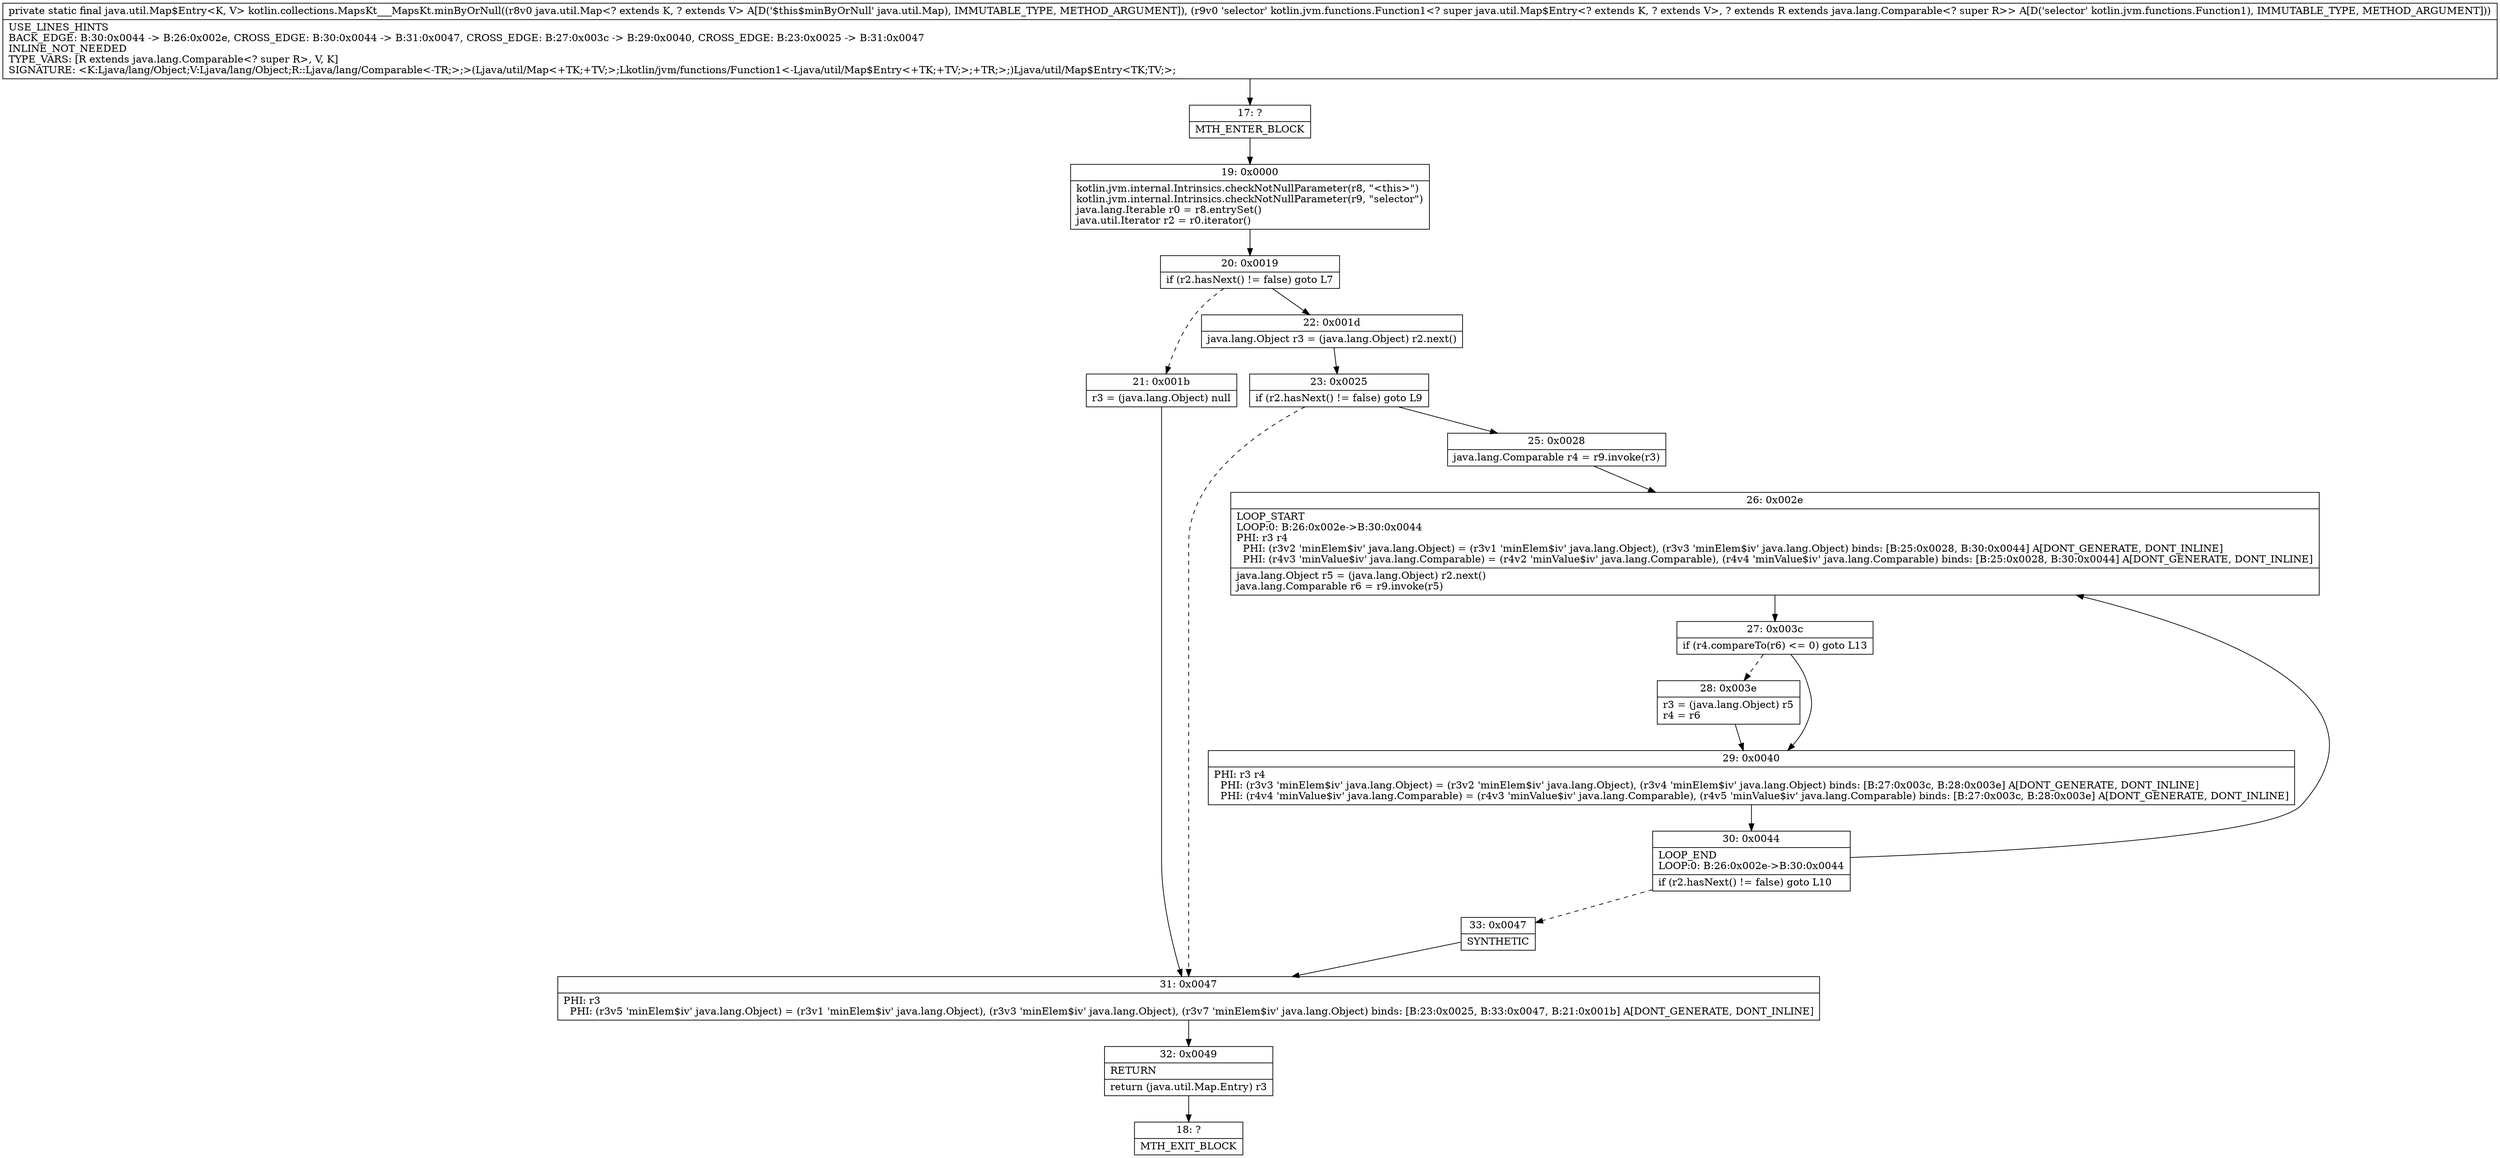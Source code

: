 digraph "CFG forkotlin.collections.MapsKt___MapsKt.minByOrNull(Ljava\/util\/Map;Lkotlin\/jvm\/functions\/Function1;)Ljava\/util\/Map$Entry;" {
Node_17 [shape=record,label="{17\:\ ?|MTH_ENTER_BLOCK\l}"];
Node_19 [shape=record,label="{19\:\ 0x0000|kotlin.jvm.internal.Intrinsics.checkNotNullParameter(r8, \"\<this\>\")\lkotlin.jvm.internal.Intrinsics.checkNotNullParameter(r9, \"selector\")\ljava.lang.Iterable r0 = r8.entrySet()\ljava.util.Iterator r2 = r0.iterator()\l}"];
Node_20 [shape=record,label="{20\:\ 0x0019|if (r2.hasNext() != false) goto L7\l}"];
Node_21 [shape=record,label="{21\:\ 0x001b|r3 = (java.lang.Object) null\l}"];
Node_31 [shape=record,label="{31\:\ 0x0047|PHI: r3 \l  PHI: (r3v5 'minElem$iv' java.lang.Object) = (r3v1 'minElem$iv' java.lang.Object), (r3v3 'minElem$iv' java.lang.Object), (r3v7 'minElem$iv' java.lang.Object) binds: [B:23:0x0025, B:33:0x0047, B:21:0x001b] A[DONT_GENERATE, DONT_INLINE]\l}"];
Node_32 [shape=record,label="{32\:\ 0x0049|RETURN\l|return (java.util.Map.Entry) r3\l}"];
Node_18 [shape=record,label="{18\:\ ?|MTH_EXIT_BLOCK\l}"];
Node_22 [shape=record,label="{22\:\ 0x001d|java.lang.Object r3 = (java.lang.Object) r2.next()\l}"];
Node_23 [shape=record,label="{23\:\ 0x0025|if (r2.hasNext() != false) goto L9\l}"];
Node_25 [shape=record,label="{25\:\ 0x0028|java.lang.Comparable r4 = r9.invoke(r3)\l}"];
Node_26 [shape=record,label="{26\:\ 0x002e|LOOP_START\lLOOP:0: B:26:0x002e\-\>B:30:0x0044\lPHI: r3 r4 \l  PHI: (r3v2 'minElem$iv' java.lang.Object) = (r3v1 'minElem$iv' java.lang.Object), (r3v3 'minElem$iv' java.lang.Object) binds: [B:25:0x0028, B:30:0x0044] A[DONT_GENERATE, DONT_INLINE]\l  PHI: (r4v3 'minValue$iv' java.lang.Comparable) = (r4v2 'minValue$iv' java.lang.Comparable), (r4v4 'minValue$iv' java.lang.Comparable) binds: [B:25:0x0028, B:30:0x0044] A[DONT_GENERATE, DONT_INLINE]\l|java.lang.Object r5 = (java.lang.Object) r2.next()\ljava.lang.Comparable r6 = r9.invoke(r5)\l}"];
Node_27 [shape=record,label="{27\:\ 0x003c|if (r4.compareTo(r6) \<= 0) goto L13\l}"];
Node_28 [shape=record,label="{28\:\ 0x003e|r3 = (java.lang.Object) r5\lr4 = r6\l}"];
Node_29 [shape=record,label="{29\:\ 0x0040|PHI: r3 r4 \l  PHI: (r3v3 'minElem$iv' java.lang.Object) = (r3v2 'minElem$iv' java.lang.Object), (r3v4 'minElem$iv' java.lang.Object) binds: [B:27:0x003c, B:28:0x003e] A[DONT_GENERATE, DONT_INLINE]\l  PHI: (r4v4 'minValue$iv' java.lang.Comparable) = (r4v3 'minValue$iv' java.lang.Comparable), (r4v5 'minValue$iv' java.lang.Comparable) binds: [B:27:0x003c, B:28:0x003e] A[DONT_GENERATE, DONT_INLINE]\l}"];
Node_30 [shape=record,label="{30\:\ 0x0044|LOOP_END\lLOOP:0: B:26:0x002e\-\>B:30:0x0044\l|if (r2.hasNext() != false) goto L10\l}"];
Node_33 [shape=record,label="{33\:\ 0x0047|SYNTHETIC\l}"];
MethodNode[shape=record,label="{private static final java.util.Map$Entry\<K, V\> kotlin.collections.MapsKt___MapsKt.minByOrNull((r8v0 java.util.Map\<? extends K, ? extends V\> A[D('$this$minByOrNull' java.util.Map), IMMUTABLE_TYPE, METHOD_ARGUMENT]), (r9v0 'selector' kotlin.jvm.functions.Function1\<? super java.util.Map$Entry\<? extends K, ? extends V\>, ? extends R extends java.lang.Comparable\<? super R\>\> A[D('selector' kotlin.jvm.functions.Function1), IMMUTABLE_TYPE, METHOD_ARGUMENT]))  | USE_LINES_HINTS\lBACK_EDGE: B:30:0x0044 \-\> B:26:0x002e, CROSS_EDGE: B:30:0x0044 \-\> B:31:0x0047, CROSS_EDGE: B:27:0x003c \-\> B:29:0x0040, CROSS_EDGE: B:23:0x0025 \-\> B:31:0x0047\lINLINE_NOT_NEEDED\lTYPE_VARS: [R extends java.lang.Comparable\<? super R\>, V, K]\lSIGNATURE: \<K:Ljava\/lang\/Object;V:Ljava\/lang\/Object;R::Ljava\/lang\/Comparable\<\-TR;\>;\>(Ljava\/util\/Map\<+TK;+TV;\>;Lkotlin\/jvm\/functions\/Function1\<\-Ljava\/util\/Map$Entry\<+TK;+TV;\>;+TR;\>;)Ljava\/util\/Map$Entry\<TK;TV;\>;\l}"];
MethodNode -> Node_17;Node_17 -> Node_19;
Node_19 -> Node_20;
Node_20 -> Node_21[style=dashed];
Node_20 -> Node_22;
Node_21 -> Node_31;
Node_31 -> Node_32;
Node_32 -> Node_18;
Node_22 -> Node_23;
Node_23 -> Node_25;
Node_23 -> Node_31[style=dashed];
Node_25 -> Node_26;
Node_26 -> Node_27;
Node_27 -> Node_28[style=dashed];
Node_27 -> Node_29;
Node_28 -> Node_29;
Node_29 -> Node_30;
Node_30 -> Node_26;
Node_30 -> Node_33[style=dashed];
Node_33 -> Node_31;
}

